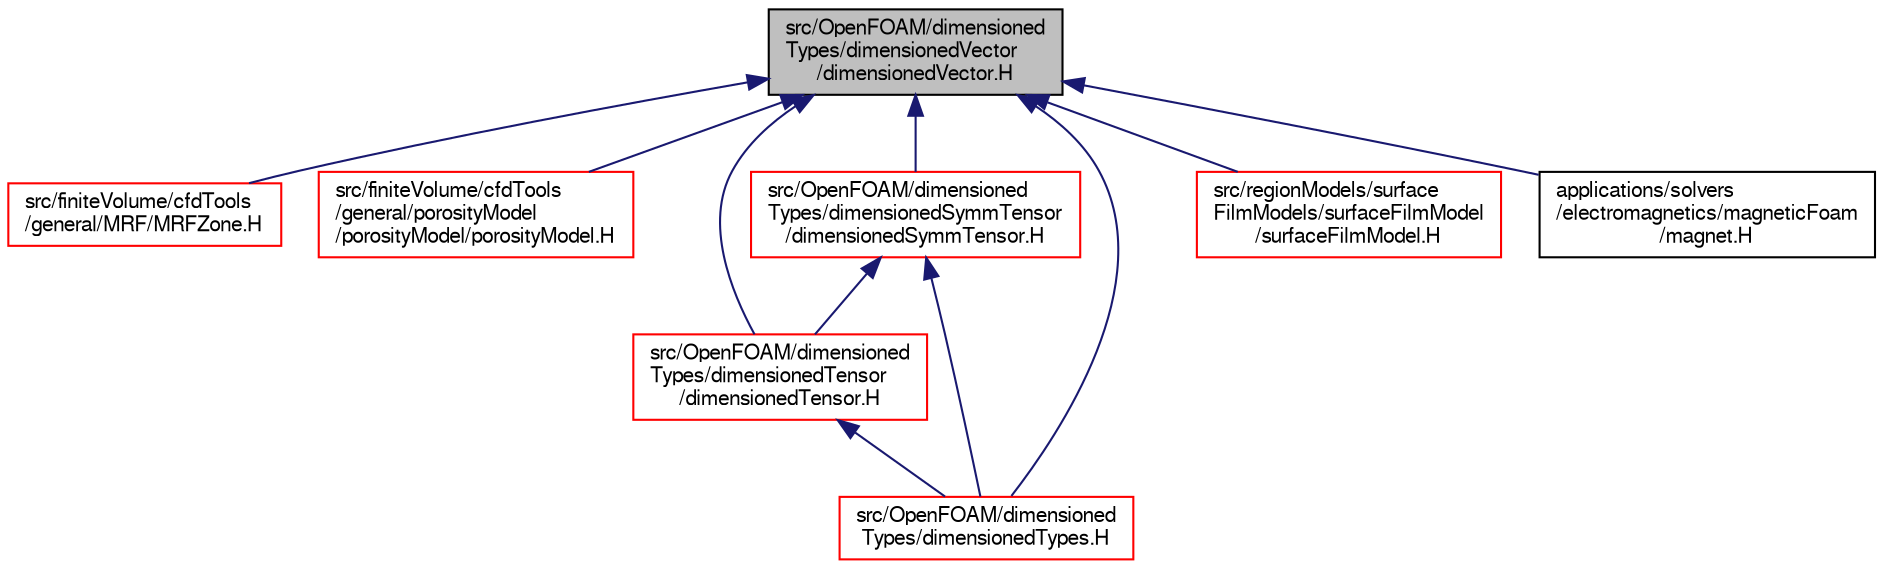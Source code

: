 digraph "src/OpenFOAM/dimensionedTypes/dimensionedVector/dimensionedVector.H"
{
  bgcolor="transparent";
  edge [fontname="FreeSans",fontsize="10",labelfontname="FreeSans",labelfontsize="10"];
  node [fontname="FreeSans",fontsize="10",shape=record];
  Node102 [label="src/OpenFOAM/dimensioned\lTypes/dimensionedVector\l/dimensionedVector.H",height=0.2,width=0.4,color="black", fillcolor="grey75", style="filled", fontcolor="black"];
  Node102 -> Node103 [dir="back",color="midnightblue",fontsize="10",style="solid",fontname="FreeSans"];
  Node103 [label="src/finiteVolume/cfdTools\l/general/MRF/MRFZone.H",height=0.2,width=0.4,color="red",URL="$a01265.html"];
  Node102 -> Node111 [dir="back",color="midnightblue",fontsize="10",style="solid",fontname="FreeSans"];
  Node111 [label="src/finiteVolume/cfdTools\l/general/porosityModel\l/porosityModel/porosityModel.H",height=0.2,width=0.4,color="red",URL="$a01304.html"];
  Node102 -> Node127 [dir="back",color="midnightblue",fontsize="10",style="solid",fontname="FreeSans"];
  Node127 [label="src/OpenFOAM/dimensioned\lTypes/dimensionedSymmTensor\l/dimensionedSymmTensor.H",height=0.2,width=0.4,color="red",URL="$a09362.html"];
  Node127 -> Node129 [dir="back",color="midnightblue",fontsize="10",style="solid",fontname="FreeSans"];
  Node129 [label="src/OpenFOAM/dimensioned\lTypes/dimensionedTensor\l/dimensionedTensor.H",height=0.2,width=0.4,color="red",URL="$a09368.html"];
  Node129 -> Node131 [dir="back",color="midnightblue",fontsize="10",style="solid",fontname="FreeSans"];
  Node131 [label="src/OpenFOAM/dimensioned\lTypes/dimensionedTypes.H",height=0.2,width=0.4,color="red",URL="$a09377.html"];
  Node127 -> Node131 [dir="back",color="midnightblue",fontsize="10",style="solid",fontname="FreeSans"];
  Node102 -> Node129 [dir="back",color="midnightblue",fontsize="10",style="solid",fontname="FreeSans"];
  Node102 -> Node131 [dir="back",color="midnightblue",fontsize="10",style="solid",fontname="FreeSans"];
  Node102 -> Node1267 [dir="back",color="midnightblue",fontsize="10",style="solid",fontname="FreeSans"];
  Node1267 [label="src/regionModels/surface\lFilmModels/surfaceFilmModel\l/surfaceFilmModel.H",height=0.2,width=0.4,color="red",URL="$a14396.html"];
  Node102 -> Node1828 [dir="back",color="midnightblue",fontsize="10",style="solid",fontname="FreeSans"];
  Node1828 [label="applications/solvers\l/electromagnetics/magneticFoam\l/magnet.H",height=0.2,width=0.4,color="black",URL="$a20045.html"];
}

